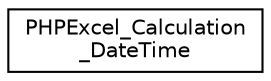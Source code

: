 digraph "Иерархия классов. Графический вид."
{
  edge [fontname="Helvetica",fontsize="10",labelfontname="Helvetica",labelfontsize="10"];
  node [fontname="Helvetica",fontsize="10",shape=record];
  rankdir="LR";
  Node0 [label="PHPExcel_Calculation\l_DateTime",height=0.2,width=0.4,color="black", fillcolor="white", style="filled",URL="$class_p_h_p_excel___calculation___date_time.html"];
}
